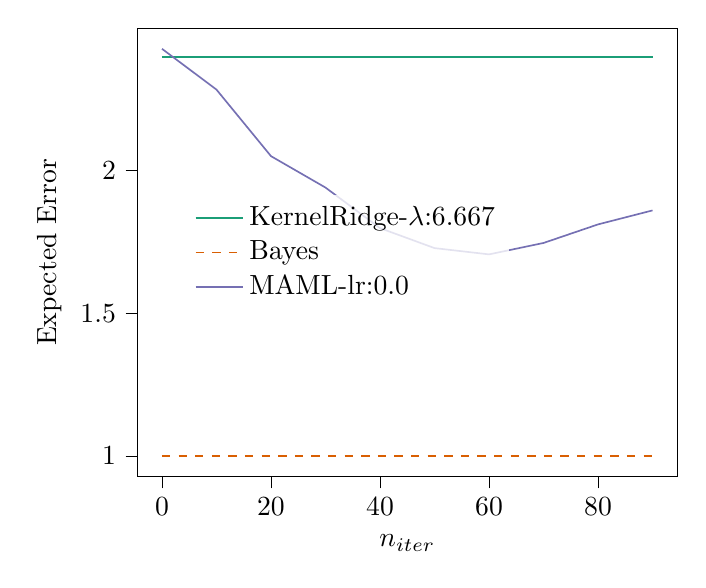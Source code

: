 % This file was created with tikzplotlib v0.10.1.
\begin{tikzpicture}

\definecolor{chocolate217952}{RGB}{217,95,2}
\definecolor{darkcyan27158119}{RGB}{27,158,119}
\definecolor{darkgray176}{RGB}{176,176,176}
\definecolor{lightslategray117112179}{RGB}{117,112,179}

\begin{axis}[
legend cell align={left},
legend style={fill opacity=0.8, draw opacity=1, text opacity=1, at={(0.09,0.5)}, anchor=west, draw=none},
tick align=outside,
tick pos=left,
x grid style={darkgray176},
xlabel={\(\displaystyle n_{iter}\)},
xmin=-4.5, xmax=94.5,
xtick style={color=black},
y grid style={darkgray176},
ylabel={Expected Error},
ymin=0.928, ymax=2.498,
ytick style={color=black}
]
\addplot [semithick, darkcyan27158119]
table {%
0 2.397
10 2.397
20 2.397
30 2.397
40 2.397
50 2.397
60 2.397
70 2.397
80 2.397
90 2.397
};
\addlegendentry{KernelRidge-$\lambda$:6.667}
\addplot [semithick, chocolate217952, dashed]
table {%
0 1.0
10 1.0
20 1.0
30 1.0
40 1.0
50 1.0
60 1.0
70 1.0
80 1.0
90 1.0
};
\addlegendentry{Bayes}
\addplot [semithick, lightslategray117112179]
table {%
0 2.426
10 2.283
20 2.05
30 1.94
40 1.798
50 1.728
60 1.706
70 1.746
80 1.811
90 1.86
};
\addlegendentry{MAML-lr:0.0}
\end{axis}

\end{tikzpicture}
